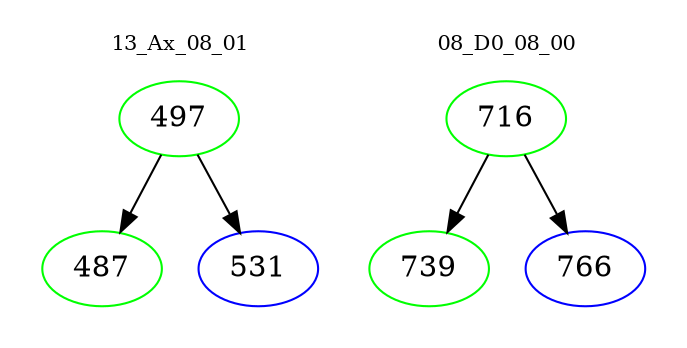 digraph{
subgraph cluster_0 {
color = white
label = "13_Ax_08_01";
fontsize=10;
T0_497 [label="497", color="green"]
T0_497 -> T0_487 [color="black"]
T0_487 [label="487", color="green"]
T0_497 -> T0_531 [color="black"]
T0_531 [label="531", color="blue"]
}
subgraph cluster_1 {
color = white
label = "08_D0_08_00";
fontsize=10;
T1_716 [label="716", color="green"]
T1_716 -> T1_739 [color="black"]
T1_739 [label="739", color="green"]
T1_716 -> T1_766 [color="black"]
T1_766 [label="766", color="blue"]
}
}
